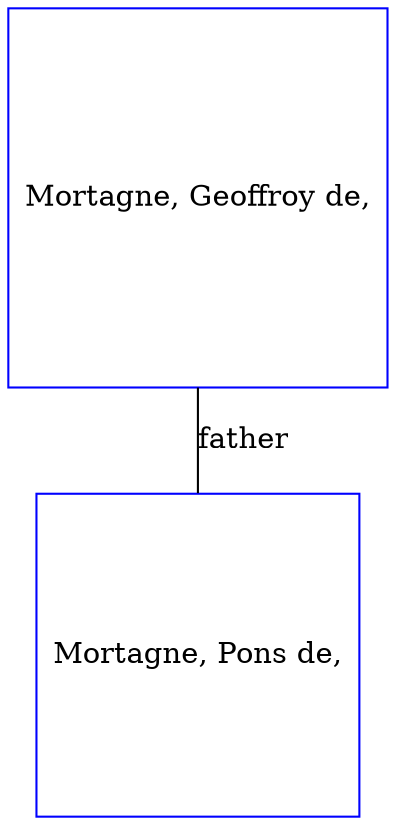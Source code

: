 digraph D {
    edge [dir=none];    node [shape=box];    "012862"   [label="Mortagne, Geoffroy de,", shape=box, regular=1, color="blue"] ;
"012859"   [label="Mortagne, Pons de,", shape=box, regular=1, color="blue"] ;
012862->012859 [label="father",arrowsize=0.0]; 
}